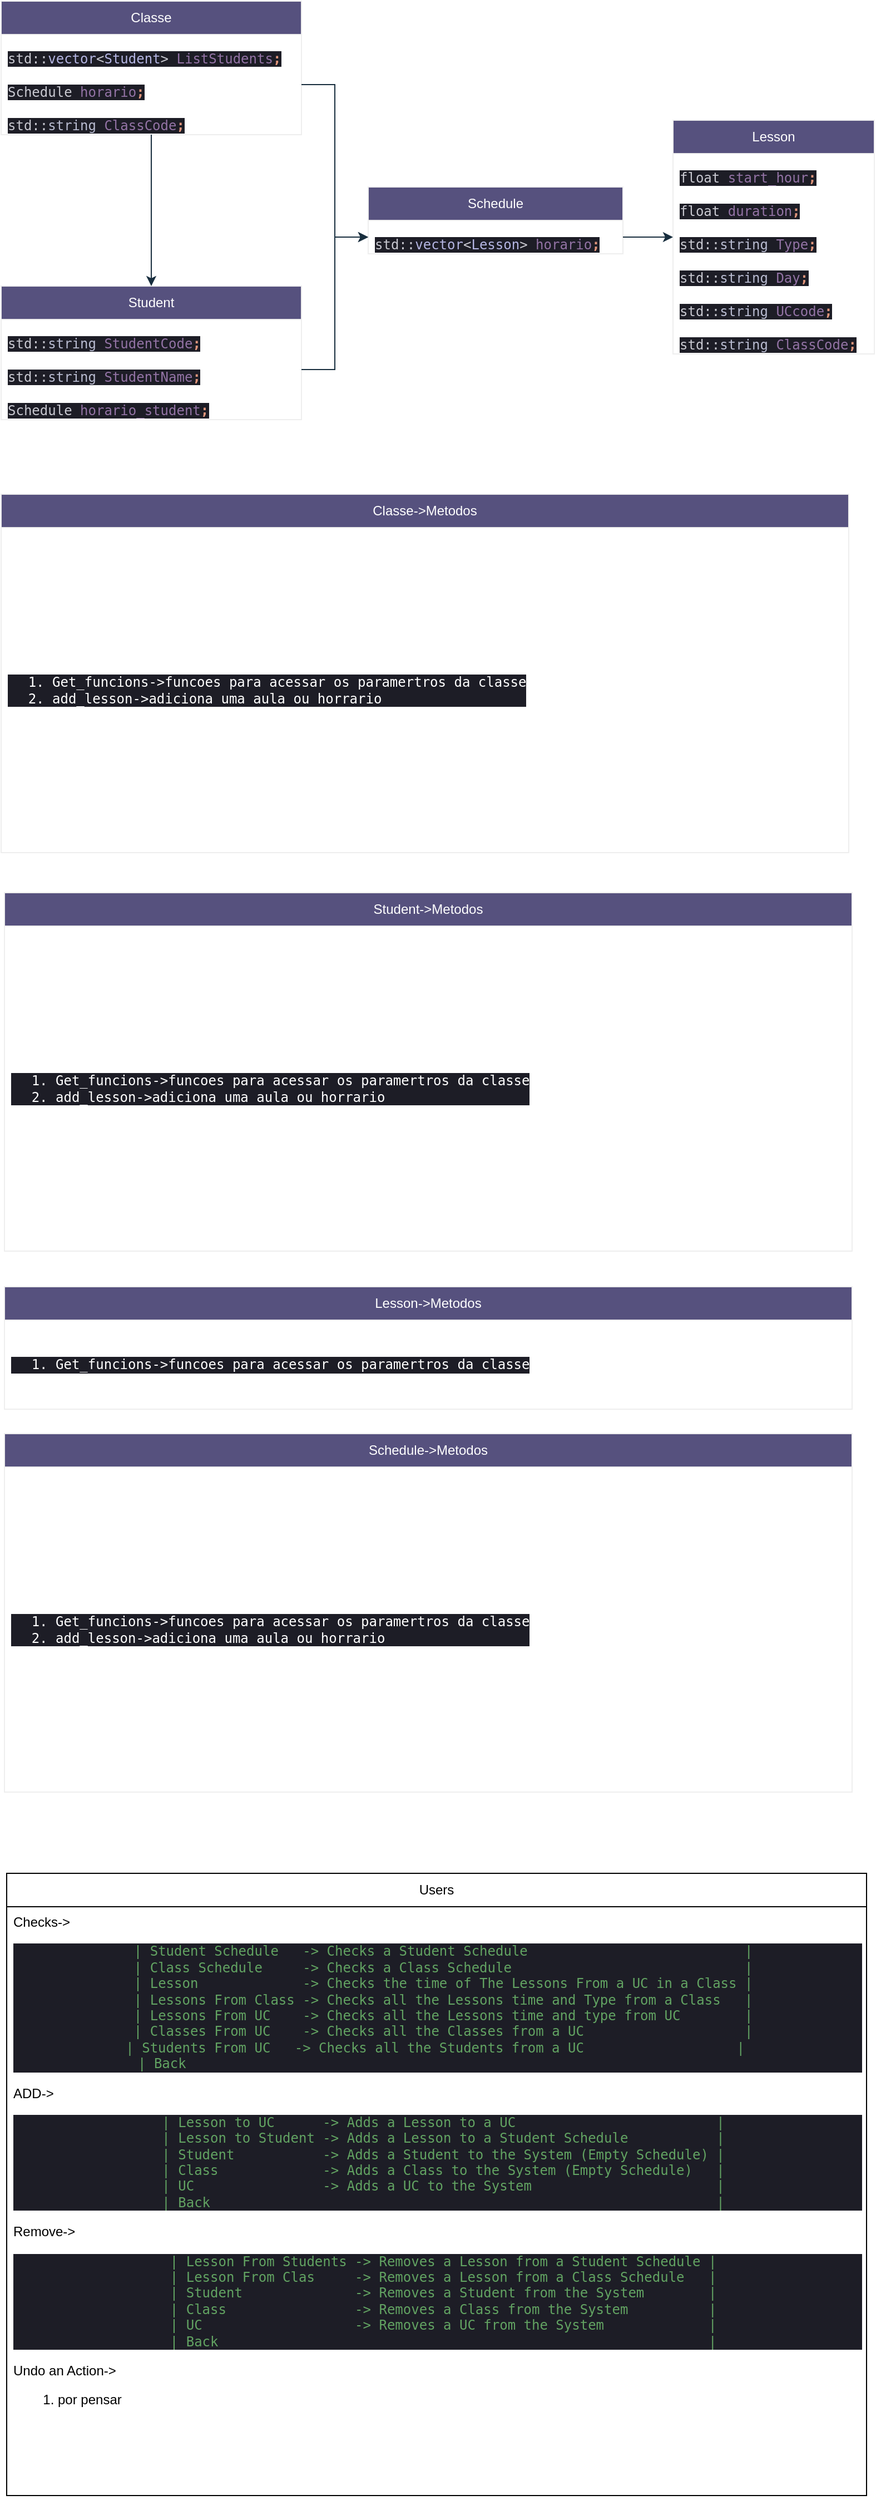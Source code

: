 <mxfile version="22.0.2" type="device">
  <diagram id="C5RBs43oDa-KdzZeNtuy" name="Page-1">
    <mxGraphModel dx="1036" dy="614" grid="0" gridSize="10" guides="1" tooltips="1" connect="1" arrows="1" fold="1" page="1" pageScale="1" pageWidth="827" pageHeight="1169" math="0" shadow="0">
      <root>
        <mxCell id="WIyWlLk6GJQsqaUBKTNV-0" />
        <mxCell id="WIyWlLk6GJQsqaUBKTNV-1" parent="WIyWlLk6GJQsqaUBKTNV-0" />
        <mxCell id="R6kJO1EwOdJrQKZTuM40-0" value="Classe" style="swimlane;fontStyle=0;childLayout=stackLayout;horizontal=1;startSize=30;horizontalStack=0;resizeParent=1;resizeParentMax=0;resizeLast=0;collapsible=1;marginBottom=0;whiteSpace=wrap;html=1;rounded=0;labelBackgroundColor=none;fillColor=#56517E;strokeColor=#EEEEEE;fontColor=#FFFFFF;" parent="WIyWlLk6GJQsqaUBKTNV-1" vertex="1">
          <mxGeometry x="21" y="33" width="270" height="120" as="geometry" />
        </mxCell>
        <mxCell id="R6kJO1EwOdJrQKZTuM40-2" value="&lt;div style=&quot;&quot;&gt;&lt;pre style=&quot;font-family: &amp;quot;JetBrains Mono&amp;quot;, monospace;&quot;&gt;&lt;div style=&quot;background-color:#1d1d26;color:#c9c9d1&quot;&gt;&lt;pre style=&quot;font-family:&#39;JetBrains Mono&#39;,monospace;font-size:9,8pt;&quot;&gt;std::&lt;span style=&quot;color:#b5b6e3;&quot;&gt;vector&lt;/span&gt;&amp;lt;&lt;span style=&quot;color:#b5b6e3;&quot;&gt;Student&lt;/span&gt;&amp;gt; &lt;span style=&quot;color:#9373a5;&quot;&gt;ListStudents&lt;/span&gt;&lt;span style=&quot;color:#e0957b;font-weight:bold;&quot;&gt;;&lt;br&gt;&lt;/span&gt;&lt;/pre&gt;&lt;/div&gt;&lt;/pre&gt;&lt;/div&gt;" style="text;strokeColor=none;fillColor=none;align=left;verticalAlign=middle;spacingLeft=4;spacingRight=4;overflow=hidden;points=[[0,0.5],[1,0.5]];portConstraint=eastwest;rotatable=0;whiteSpace=wrap;html=1;rounded=0;labelBackgroundColor=none;fontColor=#FFFFFF;" parent="R6kJO1EwOdJrQKZTuM40-0" vertex="1">
          <mxGeometry y="30" width="270" height="30" as="geometry" />
        </mxCell>
        <mxCell id="R6kJO1EwOdJrQKZTuM40-3" value="&lt;div style=&quot;background-color:#1d1d26;color:#c9c9d1&quot;&gt;&lt;pre style=&quot;font-family:&#39;JetBrains Mono&#39;,monospace;font-size:9,8pt;&quot;&gt;Schedule &lt;span style=&quot;color:#9373a5;&quot;&gt;horario&lt;/span&gt;&lt;span style=&quot;color:#e0957b;font-weight:bold;&quot;&gt;;&lt;br&gt;&lt;/span&gt;&lt;/pre&gt;&lt;/div&gt;" style="text;strokeColor=none;fillColor=none;align=left;verticalAlign=middle;spacingLeft=4;spacingRight=4;overflow=hidden;points=[[0,0.5],[1,0.5]];portConstraint=eastwest;rotatable=0;whiteSpace=wrap;html=1;rounded=0;labelBackgroundColor=none;fontColor=#FFFFFF;" parent="R6kJO1EwOdJrQKZTuM40-0" vertex="1">
          <mxGeometry y="60" width="270" height="30" as="geometry" />
        </mxCell>
        <mxCell id="R6kJO1EwOdJrQKZTuM40-4" value="&lt;div style=&quot;background-color:#1d1d26;color:#c9c9d1&quot;&gt;&lt;pre style=&quot;font-family:&#39;JetBrains Mono&#39;,monospace;font-size:9,8pt;&quot;&gt;std::&lt;span style=&quot;color:#b9bcd1;&quot;&gt;string &lt;/span&gt;&lt;span style=&quot;color:#9373a5;&quot;&gt;ClassCode&lt;/span&gt;&lt;span style=&quot;color:#e0957b;font-weight:bold;&quot;&gt;;&lt;br&gt;&lt;/span&gt;&lt;/pre&gt;&lt;/div&gt;" style="text;strokeColor=none;fillColor=none;align=left;verticalAlign=middle;spacingLeft=4;spacingRight=4;overflow=hidden;points=[[0,0.5],[1,0.5]];portConstraint=eastwest;rotatable=0;whiteSpace=wrap;html=1;rounded=0;labelBackgroundColor=none;fontColor=#FFFFFF;" parent="R6kJO1EwOdJrQKZTuM40-0" vertex="1">
          <mxGeometry y="90" width="270" height="30" as="geometry" />
        </mxCell>
        <mxCell id="R6kJO1EwOdJrQKZTuM40-5" value="Lesson" style="swimlane;fontStyle=0;childLayout=stackLayout;horizontal=1;startSize=30;horizontalStack=0;resizeParent=1;resizeParentMax=0;resizeLast=0;collapsible=1;marginBottom=0;whiteSpace=wrap;html=1;strokeColor=#EEEEEE;fontColor=#FFFFFF;fillColor=#56517E;" parent="WIyWlLk6GJQsqaUBKTNV-1" vertex="1">
          <mxGeometry x="625" y="140" width="181" height="210" as="geometry" />
        </mxCell>
        <mxCell id="R6kJO1EwOdJrQKZTuM40-6" value="&lt;div style=&quot;background-color:#1d1d26;color:#c9c9d1&quot;&gt;&lt;pre style=&quot;font-family:&#39;JetBrains Mono&#39;,monospace;font-size:9,8pt;&quot;&gt;float &lt;span style=&quot;color:#9373a5;&quot;&gt;start_hour&lt;/span&gt;&lt;span style=&quot;color:#e0957b;font-weight:bold;&quot;&gt;;&lt;br&gt;&lt;/span&gt;&lt;/pre&gt;&lt;/div&gt;" style="text;strokeColor=none;fillColor=none;align=left;verticalAlign=middle;spacingLeft=4;spacingRight=4;overflow=hidden;points=[[0,0.5],[1,0.5]];portConstraint=eastwest;rotatable=0;whiteSpace=wrap;html=1;fontColor=#FFFFFF;" parent="R6kJO1EwOdJrQKZTuM40-5" vertex="1">
          <mxGeometry y="30" width="181" height="30" as="geometry" />
        </mxCell>
        <mxCell id="R6kJO1EwOdJrQKZTuM40-7" value="&lt;div style=&quot;background-color:#1d1d26;color:#c9c9d1&quot;&gt;&lt;pre style=&quot;font-family:&#39;JetBrains Mono&#39;,monospace;font-size:9,8pt;&quot;&gt;float &lt;span style=&quot;color:#9373a5;&quot;&gt;duration&lt;/span&gt;&lt;span style=&quot;color:#e0957b;font-weight:bold;&quot;&gt;;&lt;br&gt;&lt;/span&gt;&lt;/pre&gt;&lt;/div&gt;" style="text;strokeColor=none;fillColor=none;align=left;verticalAlign=middle;spacingLeft=4;spacingRight=4;overflow=hidden;points=[[0,0.5],[1,0.5]];portConstraint=eastwest;rotatable=0;whiteSpace=wrap;html=1;fontColor=#FFFFFF;" parent="R6kJO1EwOdJrQKZTuM40-5" vertex="1">
          <mxGeometry y="60" width="181" height="30" as="geometry" />
        </mxCell>
        <mxCell id="R6kJO1EwOdJrQKZTuM40-8" value="&lt;div style=&quot;background-color:#1d1d26;color:#c9c9d1&quot;&gt;&lt;pre style=&quot;font-family:&#39;JetBrains Mono&#39;,monospace;font-size:9,8pt;&quot;&gt;std::&lt;span style=&quot;color:#b9bcd1;&quot;&gt;string &lt;/span&gt;&lt;span style=&quot;color:#9373a5;&quot;&gt;Type&lt;/span&gt;&lt;span style=&quot;color:#e0957b;font-weight:bold;&quot;&gt;;&lt;br&gt;&lt;/span&gt;&lt;/pre&gt;&lt;/div&gt;" style="text;strokeColor=none;fillColor=none;align=left;verticalAlign=middle;spacingLeft=4;spacingRight=4;overflow=hidden;points=[[0,0.5],[1,0.5]];portConstraint=eastwest;rotatable=0;whiteSpace=wrap;html=1;fontColor=#FFFFFF;" parent="R6kJO1EwOdJrQKZTuM40-5" vertex="1">
          <mxGeometry y="90" width="181" height="30" as="geometry" />
        </mxCell>
        <mxCell id="R6kJO1EwOdJrQKZTuM40-9" value="&lt;div style=&quot;background-color:#1d1d26;color:#c9c9d1&quot;&gt;&lt;pre style=&quot;font-family:&#39;JetBrains Mono&#39;,monospace;font-size:9,8pt;&quot;&gt;std::&lt;span style=&quot;color:#b9bcd1;&quot;&gt;string &lt;/span&gt;&lt;span style=&quot;color:#9373a5;&quot;&gt;Day&lt;/span&gt;&lt;span style=&quot;color:#e0957b;font-weight:bold;&quot;&gt;;&lt;br&gt;&lt;/span&gt;&lt;/pre&gt;&lt;/div&gt;" style="text;strokeColor=none;fillColor=none;align=left;verticalAlign=middle;spacingLeft=4;spacingRight=4;overflow=hidden;points=[[0,0.5],[1,0.5]];portConstraint=eastwest;rotatable=0;whiteSpace=wrap;html=1;fontColor=#FFFFFF;" parent="R6kJO1EwOdJrQKZTuM40-5" vertex="1">
          <mxGeometry y="120" width="181" height="30" as="geometry" />
        </mxCell>
        <mxCell id="R6kJO1EwOdJrQKZTuM40-10" value="&lt;div style=&quot;background-color:#1d1d26;color:#c9c9d1&quot;&gt;&lt;pre style=&quot;font-family:&#39;JetBrains Mono&#39;,monospace;font-size:9,8pt;&quot;&gt;std::&lt;span style=&quot;color:#b9bcd1;&quot;&gt;string &lt;/span&gt;&lt;span style=&quot;color:#9373a5;&quot;&gt;UCcode&lt;/span&gt;&lt;span style=&quot;color:#e0957b;font-weight:bold;&quot;&gt;;&lt;br&gt;&lt;/span&gt;&lt;/pre&gt;&lt;/div&gt;" style="text;strokeColor=none;fillColor=none;align=left;verticalAlign=middle;spacingLeft=4;spacingRight=4;overflow=hidden;points=[[0,0.5],[1,0.5]];portConstraint=eastwest;rotatable=0;whiteSpace=wrap;html=1;fontColor=#FFFFFF;" parent="R6kJO1EwOdJrQKZTuM40-5" vertex="1">
          <mxGeometry y="150" width="181" height="30" as="geometry" />
        </mxCell>
        <mxCell id="R6kJO1EwOdJrQKZTuM40-11" value="&lt;div style=&quot;background-color:#1d1d26;color:#c9c9d1&quot;&gt;&lt;pre style=&quot;font-family:&#39;JetBrains Mono&#39;,monospace;font-size:9,8pt;&quot;&gt;std::&lt;span style=&quot;color:#b9bcd1;&quot;&gt;string &lt;/span&gt;&lt;span style=&quot;color:#9373a5;&quot;&gt;ClassCode&lt;/span&gt;&lt;span style=&quot;color:#e0957b;font-weight:bold;&quot;&gt;;&lt;br&gt;&lt;/span&gt;&lt;/pre&gt;&lt;/div&gt;" style="text;strokeColor=none;fillColor=none;align=left;verticalAlign=middle;spacingLeft=4;spacingRight=4;overflow=hidden;points=[[0,0.5],[1,0.5]];portConstraint=eastwest;rotatable=0;whiteSpace=wrap;html=1;fontColor=#FFFFFF;" parent="R6kJO1EwOdJrQKZTuM40-5" vertex="1">
          <mxGeometry y="180" width="181" height="30" as="geometry" />
        </mxCell>
        <mxCell id="R6kJO1EwOdJrQKZTuM40-12" value="Schedule" style="swimlane;fontStyle=0;childLayout=stackLayout;horizontal=1;startSize=30;horizontalStack=0;resizeParent=1;resizeParentMax=0;resizeLast=0;collapsible=1;marginBottom=0;whiteSpace=wrap;html=1;strokeColor=#EEEEEE;fontColor=#FFFFFF;fillColor=#56517E;" parent="WIyWlLk6GJQsqaUBKTNV-1" vertex="1">
          <mxGeometry x="351" y="200" width="229" height="60" as="geometry" />
        </mxCell>
        <mxCell id="R6kJO1EwOdJrQKZTuM40-13" value="&lt;div style=&quot;background-color:#1d1d26;color:#c9c9d1&quot;&gt;&lt;pre style=&quot;font-family:&#39;JetBrains Mono&#39;,monospace;font-size:9,8pt;&quot;&gt;std::&lt;span style=&quot;color:#b5b6e3;&quot;&gt;vector&lt;/span&gt;&amp;lt;&lt;span style=&quot;color:#b5b6e3;&quot;&gt;Lesson&lt;/span&gt;&amp;gt; &lt;span style=&quot;color:#9373a5;&quot;&gt;horario&lt;/span&gt;&lt;span style=&quot;color:#e0957b;font-weight:bold;&quot;&gt;;&lt;br&gt;&lt;/span&gt;&lt;/pre&gt;&lt;/div&gt;" style="text;strokeColor=none;fillColor=none;align=left;verticalAlign=middle;spacingLeft=4;spacingRight=4;overflow=hidden;points=[[0,0.5],[1,0.5]];portConstraint=eastwest;rotatable=0;whiteSpace=wrap;html=1;fontColor=#FFFFFF;" parent="R6kJO1EwOdJrQKZTuM40-12" vertex="1">
          <mxGeometry y="30" width="229" height="30" as="geometry" />
        </mxCell>
        <mxCell id="R6kJO1EwOdJrQKZTuM40-16" style="edgeStyle=orthogonalEdgeStyle;rounded=0;orthogonalLoop=1;jettySize=auto;html=1;exitX=1;exitY=0.5;exitDx=0;exitDy=0;entryX=0;entryY=0.5;entryDx=0;entryDy=0;strokeColor=#182E3E;" parent="WIyWlLk6GJQsqaUBKTNV-1" source="R6kJO1EwOdJrQKZTuM40-13" target="R6kJO1EwOdJrQKZTuM40-5" edge="1">
          <mxGeometry relative="1" as="geometry" />
        </mxCell>
        <mxCell id="R6kJO1EwOdJrQKZTuM40-17" value="Student" style="swimlane;fontStyle=0;childLayout=stackLayout;horizontal=1;startSize=30;horizontalStack=0;resizeParent=1;resizeParentMax=0;resizeLast=0;collapsible=1;marginBottom=0;whiteSpace=wrap;html=1;strokeColor=#EEEEEE;fontColor=#FFFFFF;fillColor=#56517E;" parent="WIyWlLk6GJQsqaUBKTNV-1" vertex="1">
          <mxGeometry x="21" y="289" width="270" height="120" as="geometry" />
        </mxCell>
        <mxCell id="R6kJO1EwOdJrQKZTuM40-18" value="&lt;div style=&quot;background-color:#1d1d26;color:#c9c9d1&quot;&gt;&lt;pre style=&quot;font-family:&#39;JetBrains Mono&#39;,monospace;font-size:9,8pt;&quot;&gt;std::&lt;span style=&quot;color:#b9bcd1;&quot;&gt;string &lt;/span&gt;&lt;span style=&quot;color:#9373a5;&quot;&gt;StudentCode&lt;/span&gt;&lt;span style=&quot;color:#e0957b;font-weight:bold;&quot;&gt;;&lt;br&gt;&lt;/span&gt;&lt;/pre&gt;&lt;/div&gt;" style="text;strokeColor=none;fillColor=none;align=left;verticalAlign=middle;spacingLeft=4;spacingRight=4;overflow=hidden;points=[[0,0.5],[1,0.5]];portConstraint=eastwest;rotatable=0;whiteSpace=wrap;html=1;fontColor=#FFFFFF;" parent="R6kJO1EwOdJrQKZTuM40-17" vertex="1">
          <mxGeometry y="30" width="270" height="30" as="geometry" />
        </mxCell>
        <mxCell id="R6kJO1EwOdJrQKZTuM40-19" value="&lt;div style=&quot;background-color:#1d1d26;color:#c9c9d1&quot;&gt;&lt;pre style=&quot;font-family:&#39;JetBrains Mono&#39;,monospace;font-size:9,8pt;&quot;&gt;std::&lt;span style=&quot;color:#b9bcd1;&quot;&gt;string &lt;/span&gt;&lt;span style=&quot;color:#9373a5;&quot;&gt;StudentName&lt;/span&gt;&lt;span style=&quot;color:#e0957b;font-weight:bold;&quot;&gt;;&lt;br&gt;&lt;/span&gt;&lt;/pre&gt;&lt;/div&gt;" style="text;strokeColor=none;fillColor=none;align=left;verticalAlign=middle;spacingLeft=4;spacingRight=4;overflow=hidden;points=[[0,0.5],[1,0.5]];portConstraint=eastwest;rotatable=0;whiteSpace=wrap;html=1;fontColor=#FFFFFF;" parent="R6kJO1EwOdJrQKZTuM40-17" vertex="1">
          <mxGeometry y="60" width="270" height="30" as="geometry" />
        </mxCell>
        <mxCell id="R6kJO1EwOdJrQKZTuM40-21" value="&lt;div style=&quot;background-color:#1d1d26;color:#c9c9d1&quot;&gt;&lt;pre style=&quot;font-family:&#39;JetBrains Mono&#39;,monospace;font-size:9,8pt;&quot;&gt;Schedule &lt;span style=&quot;color:#9373a5;&quot;&gt;horario_student&lt;/span&gt;&lt;span style=&quot;color:#e0957b;font-weight:bold;&quot;&gt;;&lt;br&gt;&lt;/span&gt;&lt;/pre&gt;&lt;/div&gt;" style="text;strokeColor=none;fillColor=none;align=left;verticalAlign=middle;spacingLeft=4;spacingRight=4;overflow=hidden;points=[[0,0.5],[1,0.5]];portConstraint=eastwest;rotatable=0;whiteSpace=wrap;html=1;fontColor=#FFFFFF;" parent="R6kJO1EwOdJrQKZTuM40-17" vertex="1">
          <mxGeometry y="90" width="270" height="30" as="geometry" />
        </mxCell>
        <mxCell id="R6kJO1EwOdJrQKZTuM40-22" style="edgeStyle=orthogonalEdgeStyle;rounded=0;orthogonalLoop=1;jettySize=auto;html=1;exitX=1;exitY=0.5;exitDx=0;exitDy=0;entryX=0;entryY=0.5;entryDx=0;entryDy=0;strokeColor=#182E3E;" parent="WIyWlLk6GJQsqaUBKTNV-1" source="R6kJO1EwOdJrQKZTuM40-19" target="R6kJO1EwOdJrQKZTuM40-13" edge="1">
          <mxGeometry relative="1" as="geometry" />
        </mxCell>
        <mxCell id="R6kJO1EwOdJrQKZTuM40-26" style="edgeStyle=orthogonalEdgeStyle;rounded=0;orthogonalLoop=1;jettySize=auto;html=1;exitX=0.5;exitY=0;exitDx=0;exitDy=0;entryX=0.5;entryY=1;entryDx=0;entryDy=0;entryPerimeter=0;strokeColor=#182E3E;endArrow=none;endFill=0;startArrow=classic;startFill=1;" parent="WIyWlLk6GJQsqaUBKTNV-1" source="R6kJO1EwOdJrQKZTuM40-17" target="R6kJO1EwOdJrQKZTuM40-4" edge="1">
          <mxGeometry relative="1" as="geometry" />
        </mxCell>
        <mxCell id="R6kJO1EwOdJrQKZTuM40-27" style="edgeStyle=orthogonalEdgeStyle;rounded=0;orthogonalLoop=1;jettySize=auto;html=1;exitX=1;exitY=0.5;exitDx=0;exitDy=0;entryX=0;entryY=0.5;entryDx=0;entryDy=0;strokeColor=#182E3E;" parent="WIyWlLk6GJQsqaUBKTNV-1" source="R6kJO1EwOdJrQKZTuM40-3" target="R6kJO1EwOdJrQKZTuM40-13" edge="1">
          <mxGeometry relative="1" as="geometry" />
        </mxCell>
        <mxCell id="R6kJO1EwOdJrQKZTuM40-28" value="Classe-&amp;gt;Metodos" style="swimlane;fontStyle=0;childLayout=stackLayout;horizontal=1;startSize=30;horizontalStack=0;resizeParent=1;resizeParentMax=0;resizeLast=0;collapsible=1;marginBottom=0;whiteSpace=wrap;html=1;rounded=0;labelBackgroundColor=none;fillColor=#56517E;strokeColor=#EEEEEE;fontColor=#FFFFFF;" parent="WIyWlLk6GJQsqaUBKTNV-1" vertex="1">
          <mxGeometry x="21" y="476" width="762" height="322" as="geometry" />
        </mxCell>
        <mxCell id="R6kJO1EwOdJrQKZTuM40-29" value="&lt;div style=&quot;&quot;&gt;&lt;pre style=&quot;font-family: &amp;quot;JetBrains Mono&amp;quot;, monospace;&quot;&gt;&lt;div style=&quot;background-color: rgb(29, 29, 38);&quot;&gt;&lt;pre style=&quot;font-family: &amp;quot;JetBrains Mono&amp;quot;, monospace;&quot;&gt;&lt;div&gt;&lt;ol&gt;&lt;li&gt;Get_funcions-&amp;gt;funcoes para acessar os paramertros da classe&lt;/li&gt;&lt;li&gt;add_lesson-&amp;gt;adiciona uma aula ou horrario&lt;/li&gt;&lt;/ol&gt;&lt;/div&gt;&lt;/pre&gt;&lt;/div&gt;&lt;/pre&gt;&lt;/div&gt;" style="text;strokeColor=none;fillColor=none;align=left;verticalAlign=middle;spacingLeft=4;spacingRight=4;overflow=hidden;points=[[0,0.5],[1,0.5]];portConstraint=eastwest;rotatable=0;whiteSpace=wrap;html=1;rounded=0;labelBackgroundColor=none;fontColor=#FFFFFF;" parent="R6kJO1EwOdJrQKZTuM40-28" vertex="1">
          <mxGeometry y="30" width="762" height="292" as="geometry" />
        </mxCell>
        <mxCell id="R6kJO1EwOdJrQKZTuM40-34" value="Student-&amp;gt;Metodos" style="swimlane;fontStyle=0;childLayout=stackLayout;horizontal=1;startSize=30;horizontalStack=0;resizeParent=1;resizeParentMax=0;resizeLast=0;collapsible=1;marginBottom=0;whiteSpace=wrap;html=1;rounded=0;labelBackgroundColor=none;fillColor=#56517E;strokeColor=#EEEEEE;fontColor=#FFFFFF;" parent="WIyWlLk6GJQsqaUBKTNV-1" vertex="1">
          <mxGeometry x="24" y="834" width="762" height="322" as="geometry" />
        </mxCell>
        <mxCell id="R6kJO1EwOdJrQKZTuM40-35" value="&lt;div style=&quot;&quot;&gt;&lt;pre style=&quot;font-family: &amp;quot;JetBrains Mono&amp;quot;, monospace;&quot;&gt;&lt;div style=&quot;background-color: rgb(29, 29, 38);&quot;&gt;&lt;pre style=&quot;font-family: &amp;quot;JetBrains Mono&amp;quot;, monospace;&quot;&gt;&lt;div&gt;&lt;ol&gt;&lt;li&gt;Get_funcions-&amp;gt;funcoes para acessar os paramertros da classe&lt;/li&gt;&lt;li&gt;add_lesson-&amp;gt;adiciona uma aula ou horrario&lt;/li&gt;&lt;/ol&gt;&lt;/div&gt;&lt;/pre&gt;&lt;/div&gt;&lt;/pre&gt;&lt;/div&gt;" style="text;strokeColor=none;fillColor=none;align=left;verticalAlign=middle;spacingLeft=4;spacingRight=4;overflow=hidden;points=[[0,0.5],[1,0.5]];portConstraint=eastwest;rotatable=0;whiteSpace=wrap;html=1;rounded=0;labelBackgroundColor=none;fontColor=#FFFFFF;" parent="R6kJO1EwOdJrQKZTuM40-34" vertex="1">
          <mxGeometry y="30" width="762" height="292" as="geometry" />
        </mxCell>
        <mxCell id="R6kJO1EwOdJrQKZTuM40-36" value="Lesson-&amp;gt;Metodos" style="swimlane;fontStyle=0;childLayout=stackLayout;horizontal=1;startSize=30;horizontalStack=0;resizeParent=1;resizeParentMax=0;resizeLast=0;collapsible=1;marginBottom=0;whiteSpace=wrap;html=1;rounded=0;labelBackgroundColor=none;fillColor=#56517E;strokeColor=#EEEEEE;fontColor=#FFFFFF;" parent="WIyWlLk6GJQsqaUBKTNV-1" vertex="1">
          <mxGeometry x="24" y="1188" width="762" height="110" as="geometry" />
        </mxCell>
        <mxCell id="R6kJO1EwOdJrQKZTuM40-37" value="&lt;div style=&quot;&quot;&gt;&lt;pre style=&quot;font-family: &amp;quot;JetBrains Mono&amp;quot;, monospace;&quot;&gt;&lt;div style=&quot;background-color: rgb(29, 29, 38);&quot;&gt;&lt;pre style=&quot;font-family: &amp;quot;JetBrains Mono&amp;quot;, monospace;&quot;&gt;&lt;ol&gt;&lt;li&gt;Get_funcions-&amp;gt;funcoes para acessar os paramertros da classe&lt;/li&gt;&lt;/ol&gt;&lt;/pre&gt;&lt;/div&gt;&lt;/pre&gt;&lt;/div&gt;" style="text;strokeColor=none;fillColor=none;align=left;verticalAlign=middle;spacingLeft=4;spacingRight=4;overflow=hidden;points=[[0,0.5],[1,0.5]];portConstraint=eastwest;rotatable=0;whiteSpace=wrap;html=1;rounded=0;labelBackgroundColor=none;fontColor=#FFFFFF;" parent="R6kJO1EwOdJrQKZTuM40-36" vertex="1">
          <mxGeometry y="30" width="762" height="80" as="geometry" />
        </mxCell>
        <mxCell id="R6kJO1EwOdJrQKZTuM40-38" value="Schedule-&amp;gt;Metodos" style="swimlane;fontStyle=0;childLayout=stackLayout;horizontal=1;startSize=30;horizontalStack=0;resizeParent=1;resizeParentMax=0;resizeLast=0;collapsible=1;marginBottom=0;whiteSpace=wrap;html=1;rounded=0;labelBackgroundColor=none;fillColor=#56517E;strokeColor=#EEEEEE;fontColor=#FFFFFF;" parent="WIyWlLk6GJQsqaUBKTNV-1" vertex="1">
          <mxGeometry x="24" y="1320" width="762" height="322" as="geometry" />
        </mxCell>
        <mxCell id="R6kJO1EwOdJrQKZTuM40-39" value="&lt;div style=&quot;&quot;&gt;&lt;pre style=&quot;font-family: &amp;quot;JetBrains Mono&amp;quot;, monospace;&quot;&gt;&lt;div style=&quot;background-color: rgb(29, 29, 38);&quot;&gt;&lt;pre style=&quot;font-family: &amp;quot;JetBrains Mono&amp;quot;, monospace;&quot;&gt;&lt;div&gt;&lt;ol&gt;&lt;li&gt;Get_funcions-&amp;gt;funcoes para acessar os paramertros da classe&lt;/li&gt;&lt;li&gt;add_lesson-&amp;gt;adiciona uma aula ou horrario&lt;/li&gt;&lt;/ol&gt;&lt;/div&gt;&lt;/pre&gt;&lt;/div&gt;&lt;/pre&gt;&lt;/div&gt;" style="text;strokeColor=none;fillColor=none;align=left;verticalAlign=middle;spacingLeft=4;spacingRight=4;overflow=hidden;points=[[0,0.5],[1,0.5]];portConstraint=eastwest;rotatable=0;whiteSpace=wrap;html=1;rounded=0;labelBackgroundColor=none;fontColor=#FFFFFF;" parent="R6kJO1EwOdJrQKZTuM40-38" vertex="1">
          <mxGeometry y="30" width="762" height="292" as="geometry" />
        </mxCell>
        <mxCell id="NC0Nbg35G7-sWqfV-aCf-0" value="Users" style="swimlane;fontStyle=0;childLayout=stackLayout;horizontal=1;startSize=30;horizontalStack=0;resizeParent=1;resizeParentMax=0;resizeLast=0;collapsible=1;marginBottom=0;whiteSpace=wrap;html=1;" parent="WIyWlLk6GJQsqaUBKTNV-1" vertex="1">
          <mxGeometry x="26" y="1715" width="773" height="559" as="geometry" />
        </mxCell>
        <mxCell id="NC0Nbg35G7-sWqfV-aCf-3" value="&lt;div style=&quot;text-align: justify;&quot;&gt;&lt;span style=&quot;background-color: initial;&quot;&gt;Checks-&amp;gt;&lt;/span&gt;&lt;/div&gt;&lt;div style=&quot;text-align: center;&quot;&gt;&lt;div style=&quot;background-color: rgb(29, 29, 38);&quot;&gt;&lt;pre style=&quot;font-family: &amp;quot;JetBrains Mono&amp;quot;, monospace;&quot;&gt;&lt;font color=&quot;#62a362&quot;&gt;| Student Schedule   -&amp;gt; Checks a Student Schedule                           |&lt;span style=&quot;font-weight: bold;&quot;&gt;&lt;br&gt;&lt;/span&gt;&lt;/font&gt;&lt;span style=&quot;color: rgb(98, 163, 98);&quot;&gt;| Class Schedule     -&amp;gt; Checks a Class Schedule                             |&lt;/span&gt;&lt;span style=&quot;color: rgb(224, 149, 123); font-weight: bold;&quot;&gt;&lt;br&gt;&lt;/span&gt;&lt;span style=&quot;color: rgb(98, 163, 98);&quot;&gt;| Lesson             -&amp;gt; Checks the time of The Lessons From a UC in a Class |&lt;/span&gt;&lt;span style=&quot;color: rgb(224, 149, 123); font-weight: bold;&quot;&gt;&lt;br&gt;&lt;/span&gt;&lt;span style=&quot;color: rgb(98, 163, 98);&quot;&gt;| Lessons From Class -&amp;gt; Checks all the Lessons time and Type from a Class   |&lt;/span&gt;&lt;span style=&quot;color: rgb(224, 149, 123); font-weight: bold;&quot;&gt;&lt;br&gt;&lt;/span&gt;&lt;span style=&quot;color: rgb(98, 163, 98);&quot;&gt;| Lessons From UC    -&amp;gt; Checks all the Lessons time and type from UC        |&lt;/span&gt;&lt;span style=&quot;color: rgb(224, 149, 123); font-weight: bold;&quot;&gt;&lt;br&gt;&lt;/span&gt;&lt;span style=&quot;color: rgb(98, 163, 98);&quot;&gt;| Classes From UC    -&amp;gt; Checks all the Classes from a UC                    |&lt;/span&gt;&lt;span style=&quot;color: rgb(224, 149, 123); font-weight: bold;&quot;&gt;&lt;br&gt;&lt;/span&gt;&lt;span style=&quot;color: rgb(98, 163, 98);&quot;&gt;&lt;span style=&quot;&quot;&gt;&lt;span style=&quot;white-space: pre;&quot;&gt;&amp;nbsp;   &amp;nbsp;&amp;nbsp;&amp;nbsp;&lt;/span&gt;&lt;/span&gt;       | Students From UC   -&amp;gt; Checks all the Students from a UC                   |&lt;span style=&quot;&quot;&gt;&lt;span style=&quot;white-space: pre;&quot;&gt;&amp;nbsp;&amp;nbsp;&amp;nbsp;&amp;nbsp;&lt;/span&gt;&lt;/span&gt;&lt;span style=&quot;&quot;&gt;&lt;span style=&quot;white-space: pre;&quot;&gt;&amp;nbsp;&amp;nbsp;&amp;nbsp;&amp;nbsp;&lt;/span&gt;&lt;/span&gt;&lt;span style=&quot;&quot;&gt;&lt;span style=&quot;white-space: pre;&quot;&gt;&amp;nbsp;&amp;nbsp;&amp;nbsp;&amp;nbsp;&lt;/span&gt;&lt;/span&gt;&lt;span style=&quot;&quot;&gt;&lt;span style=&quot;white-space: pre;&quot;&gt;&amp;nbsp;&amp;nbsp;&amp;nbsp;&amp;nbsp;&lt;/span&gt;&lt;/span&gt;&lt;/span&gt;&lt;span style=&quot;color: rgb(224, 149, 123); font-weight: bold;&quot;&gt;&lt;br&gt;&lt;/span&gt;&lt;span style=&quot;color: rgb(98, 163, 98);&quot;&gt;| Back                                                                      &lt;/span&gt;&lt;/pre&gt;&lt;/div&gt;&lt;div style=&quot;text-align: justify;&quot;&gt;&lt;span style=&quot;background-color: initial;&quot;&gt;ADD-&amp;gt;&lt;/span&gt;&lt;/div&gt;&lt;/div&gt;&lt;div style=&quot;text-align: center;&quot;&gt;&lt;div style=&quot;background-color: rgb(29, 29, 38);&quot;&gt;&lt;pre style=&quot;font-family: &amp;quot;JetBrains Mono&amp;quot;, monospace;&quot;&gt;&lt;font color=&quot;#62a362&quot;&gt;| Lesson to UC      -&amp;gt; Adds a Lesson to a UC                         |&lt;span style=&quot;font-weight: bold;&quot;&gt;&lt;br&gt;&lt;/span&gt;&lt;/font&gt;&lt;span style=&quot;color: rgb(98, 163, 98);&quot;&gt;| Lesson to Student -&amp;gt; Adds a Lesson to a Student Schedule           |&lt;/span&gt;&lt;span style=&quot;color: rgb(224, 149, 123); font-weight: bold;&quot;&gt;&lt;br&gt;&lt;/span&gt;&lt;span style=&quot;color: rgb(98, 163, 98);&quot;&gt;| Student           -&amp;gt; Adds a Student to the System (Empty Schedule) |&lt;/span&gt;&lt;span style=&quot;color: rgb(224, 149, 123); font-weight: bold;&quot;&gt;&lt;br&gt;&lt;/span&gt;&lt;span style=&quot;color: rgb(98, 163, 98);&quot;&gt;| Class             -&amp;gt; Adds a Class to the System (Empty Schedule)   |&lt;/span&gt;&lt;span style=&quot;color: rgb(224, 149, 123); font-weight: bold;&quot;&gt;&lt;br&gt;&lt;/span&gt;&lt;span style=&quot;color: rgb(98, 163, 98);&quot;&gt;| UC                -&amp;gt; Adds a UC to the System                       |&lt;/span&gt;&lt;span style=&quot;color: rgb(224, 149, 123); font-weight: bold;&quot;&gt;&lt;br&gt;&lt;/span&gt;&lt;span style=&quot;color: rgb(98, 163, 98);&quot;&gt;| Back                                                               |&lt;/span&gt;&lt;/pre&gt;&lt;/div&gt;&lt;div style=&quot;text-align: justify;&quot;&gt;&lt;span style=&quot;background-color: initial;&quot;&gt;Remove-&amp;gt;&lt;/span&gt;&lt;/div&gt;&lt;/div&gt;&lt;div style=&quot;text-align: center;&quot;&gt;&lt;div style=&quot;background-color: rgb(29, 29, 38);&quot;&gt;&lt;pre style=&quot;font-family: &amp;quot;JetBrains Mono&amp;quot;, monospace;&quot;&gt;&lt;font color=&quot;#62a362&quot;&gt;| Lesson From Students -&amp;gt; Removes a Lesson from a Student Schedule |&lt;span style=&quot;font-weight: bold;&quot;&gt;&lt;br&gt;&lt;/span&gt;&lt;/font&gt;&lt;span style=&quot;color: rgb(98, 163, 98);&quot;&gt;| Lesson From Clas     -&amp;gt; Removes a Lesson from a Class Schedule   |&lt;/span&gt;&lt;span style=&quot;color: rgb(224, 149, 123); font-weight: bold;&quot;&gt;&lt;br&gt;&lt;/span&gt;&lt;span style=&quot;color: rgb(98, 163, 98);&quot;&gt;| Student              -&amp;gt; Removes a Student from the System        |&lt;/span&gt;&lt;span style=&quot;color: rgb(224, 149, 123); font-weight: bold;&quot;&gt;&lt;br&gt;&lt;/span&gt;&lt;span style=&quot;color: rgb(98, 163, 98);&quot;&gt;| Class                -&amp;gt; Removes a Class from the System          |&lt;/span&gt;&lt;span style=&quot;color: rgb(224, 149, 123); font-weight: bold;&quot;&gt;&lt;br&gt;&lt;/span&gt;&lt;span style=&quot;color: rgb(98, 163, 98);&quot;&gt;| UC                   -&amp;gt; Removes a UC from the System             |&lt;/span&gt;&lt;span style=&quot;color: rgb(224, 149, 123); font-weight: bold;&quot;&gt;&lt;br&gt;&lt;/span&gt;&lt;span style=&quot;color: rgb(98, 163, 98);&quot;&gt;| Back                                                             |&lt;/span&gt;&lt;/pre&gt;&lt;/div&gt;&lt;div style=&quot;text-align: justify;&quot;&gt;Undo an Action-&amp;gt;&lt;/div&gt;&lt;div style=&quot;text-align: justify;&quot;&gt;&lt;ol&gt;&lt;li&gt;por pensar&amp;nbsp;&lt;/li&gt;&lt;/ol&gt;&lt;/div&gt;&lt;/div&gt;" style="text;strokeColor=none;fillColor=none;align=left;verticalAlign=top;spacingLeft=4;spacingRight=4;overflow=hidden;points=[[0,0.5],[1,0.5]];portConstraint=eastwest;rotatable=0;whiteSpace=wrap;html=1;" parent="NC0Nbg35G7-sWqfV-aCf-0" vertex="1">
          <mxGeometry y="30" width="773" height="529" as="geometry" />
        </mxCell>
      </root>
    </mxGraphModel>
  </diagram>
</mxfile>
